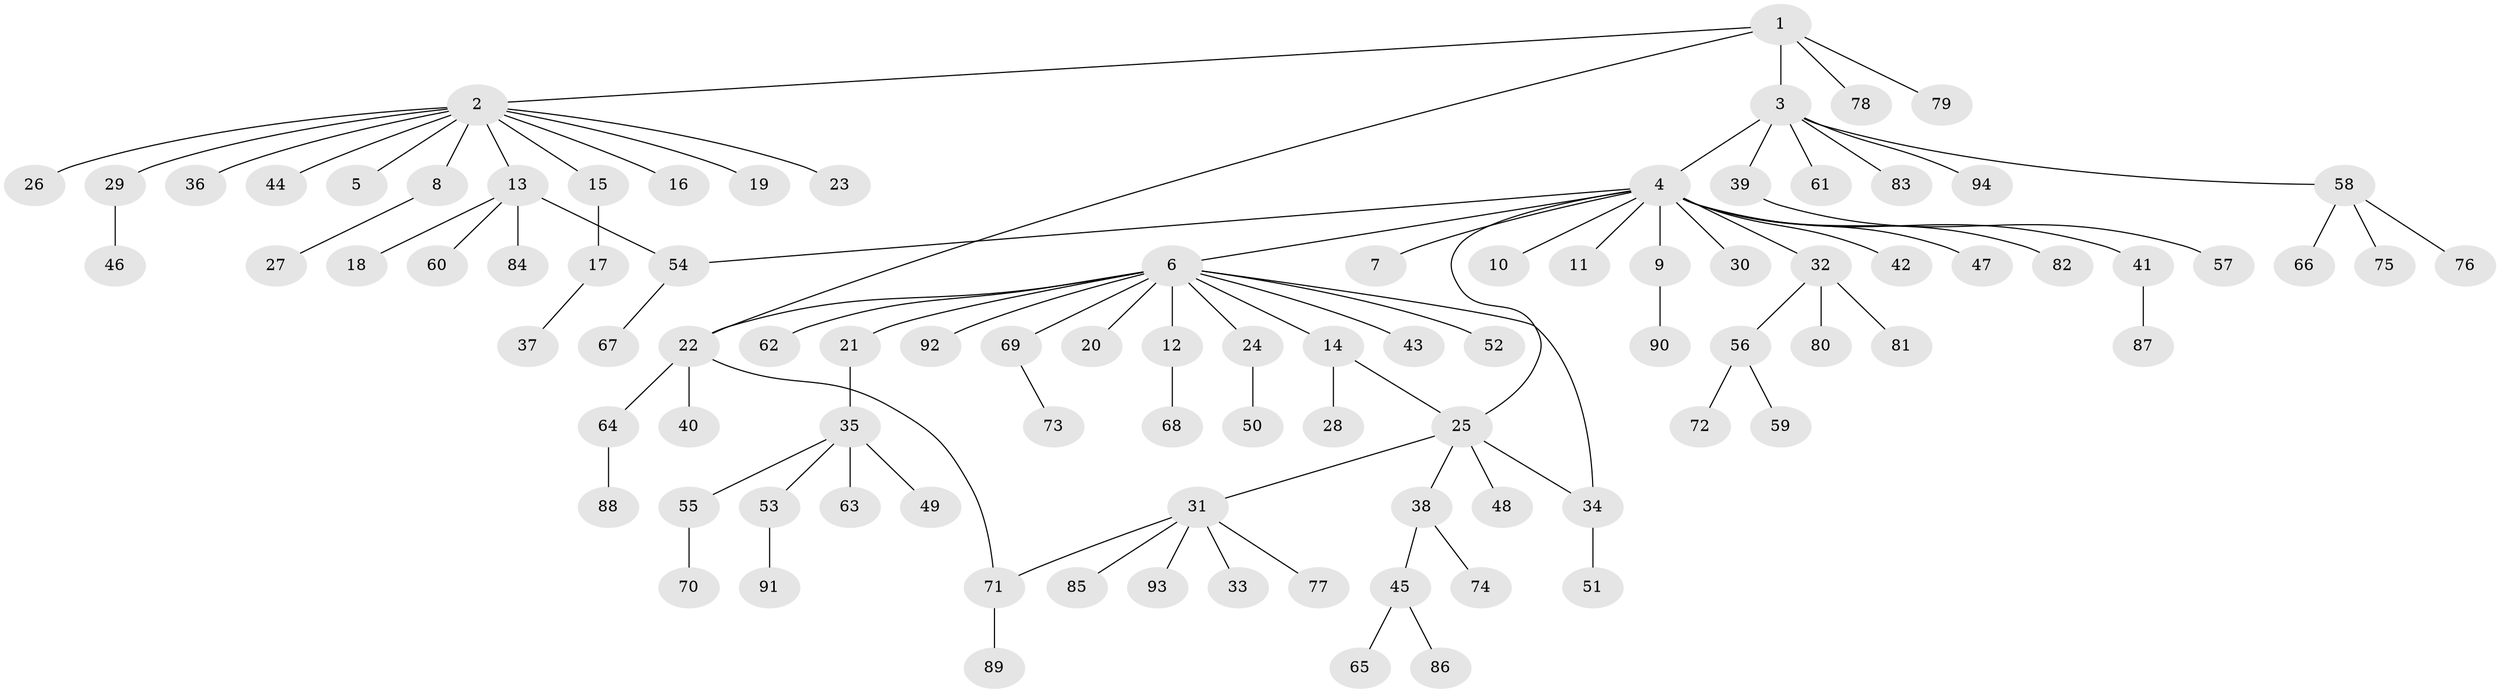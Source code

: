 // Generated by graph-tools (version 1.1) at 2025/35/03/09/25 02:35:38]
// undirected, 94 vertices, 98 edges
graph export_dot {
graph [start="1"]
  node [color=gray90,style=filled];
  1;
  2;
  3;
  4;
  5;
  6;
  7;
  8;
  9;
  10;
  11;
  12;
  13;
  14;
  15;
  16;
  17;
  18;
  19;
  20;
  21;
  22;
  23;
  24;
  25;
  26;
  27;
  28;
  29;
  30;
  31;
  32;
  33;
  34;
  35;
  36;
  37;
  38;
  39;
  40;
  41;
  42;
  43;
  44;
  45;
  46;
  47;
  48;
  49;
  50;
  51;
  52;
  53;
  54;
  55;
  56;
  57;
  58;
  59;
  60;
  61;
  62;
  63;
  64;
  65;
  66;
  67;
  68;
  69;
  70;
  71;
  72;
  73;
  74;
  75;
  76;
  77;
  78;
  79;
  80;
  81;
  82;
  83;
  84;
  85;
  86;
  87;
  88;
  89;
  90;
  91;
  92;
  93;
  94;
  1 -- 2;
  1 -- 3;
  1 -- 22;
  1 -- 78;
  1 -- 79;
  2 -- 5;
  2 -- 8;
  2 -- 13;
  2 -- 15;
  2 -- 16;
  2 -- 19;
  2 -- 23;
  2 -- 26;
  2 -- 29;
  2 -- 36;
  2 -- 44;
  3 -- 4;
  3 -- 39;
  3 -- 58;
  3 -- 61;
  3 -- 83;
  3 -- 94;
  4 -- 6;
  4 -- 7;
  4 -- 9;
  4 -- 10;
  4 -- 11;
  4 -- 25;
  4 -- 30;
  4 -- 32;
  4 -- 41;
  4 -- 42;
  4 -- 47;
  4 -- 54;
  4 -- 82;
  6 -- 12;
  6 -- 14;
  6 -- 20;
  6 -- 21;
  6 -- 22;
  6 -- 24;
  6 -- 34;
  6 -- 43;
  6 -- 52;
  6 -- 62;
  6 -- 69;
  6 -- 92;
  8 -- 27;
  9 -- 90;
  12 -- 68;
  13 -- 18;
  13 -- 54;
  13 -- 60;
  13 -- 84;
  14 -- 25;
  14 -- 28;
  15 -- 17;
  17 -- 37;
  21 -- 35;
  22 -- 40;
  22 -- 64;
  22 -- 71;
  24 -- 50;
  25 -- 31;
  25 -- 34;
  25 -- 38;
  25 -- 48;
  29 -- 46;
  31 -- 33;
  31 -- 71;
  31 -- 77;
  31 -- 85;
  31 -- 93;
  32 -- 56;
  32 -- 80;
  32 -- 81;
  34 -- 51;
  35 -- 49;
  35 -- 53;
  35 -- 55;
  35 -- 63;
  38 -- 45;
  38 -- 74;
  39 -- 57;
  41 -- 87;
  45 -- 65;
  45 -- 86;
  53 -- 91;
  54 -- 67;
  55 -- 70;
  56 -- 59;
  56 -- 72;
  58 -- 66;
  58 -- 75;
  58 -- 76;
  64 -- 88;
  69 -- 73;
  71 -- 89;
}
